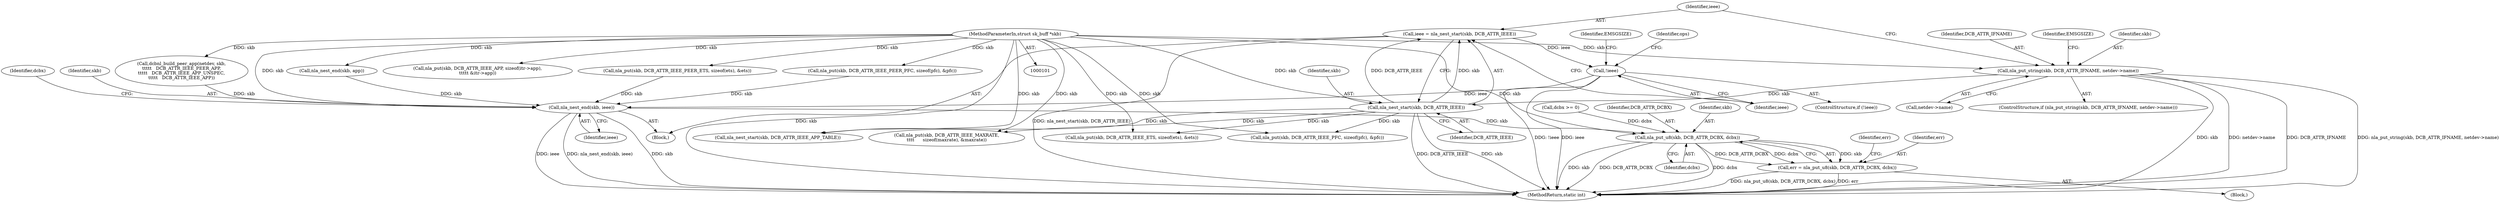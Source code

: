 digraph "0_linux_29cd8ae0e1a39e239a3a7b67da1986add1199fc0_1@pointer" {
"1000126" [label="(Call,ieee = nla_nest_start(skb, DCB_ATTR_IEEE))"];
"1000128" [label="(Call,nla_nest_start(skb, DCB_ATTR_IEEE))"];
"1000117" [label="(Call,nla_put_string(skb, DCB_ATTR_IFNAME, netdev->name))"];
"1000102" [label="(MethodParameterIn,struct sk_buff *skb)"];
"1000132" [label="(Call,!ieee)"];
"1000390" [label="(Call,nla_nest_end(skb, ieee))"];
"1000400" [label="(Call,nla_put_u8(skb, DCB_ATTR_DCBX, dcbx))"];
"1000398" [label="(Call,err = nla_put_u8(skb, DCB_ATTR_DCBX, dcbx))"];
"1000129" [label="(Identifier,skb)"];
"1000116" [label="(ControlStructure,if (nla_put_string(skb, DCB_ATTR_IFNAME, netdev->name)))"];
"1000392" [label="(Identifier,ieee)"];
"1000118" [label="(Identifier,skb)"];
"1000131" [label="(ControlStructure,if (!ieee))"];
"1000394" [label="(Call,dcbx >= 0)"];
"1000358" [label="(Call,nla_put(skb, DCB_ATTR_IEEE_PEER_PFC, sizeof(pfc), &pfc))"];
"1000127" [label="(Identifier,ieee)"];
"1000263" [label="(Call,nla_put(skb, DCB_ATTR_IEEE_APP, sizeof(itr->app),\n\t\t\t\t\t &itr->app))"];
"1000403" [label="(Identifier,dcbx)"];
"1000139" [label="(Identifier,ops)"];
"1000402" [label="(Identifier,DCB_ATTR_DCBX)"];
"1000401" [label="(Identifier,skb)"];
"1000128" [label="(Call,nla_nest_start(skb, DCB_ATTR_IEEE))"];
"1000398" [label="(Call,err = nla_put_u8(skb, DCB_ATTR_DCBX, dcbx))"];
"1000326" [label="(Call,nla_put(skb, DCB_ATTR_IEEE_PEER_ETS, sizeof(ets), &ets))"];
"1000119" [label="(Identifier,DCB_ATTR_IFNAME)"];
"1000104" [label="(Block,)"];
"1000395" [label="(Identifier,dcbx)"];
"1000397" [label="(Block,)"];
"1000136" [label="(Identifier,EMSGSIZE)"];
"1000132" [label="(Call,!ieee)"];
"1000239" [label="(Call,nla_nest_start(skb, DCB_ATTR_IEEE_APP_TABLE))"];
"1000193" [label="(Call,nla_put(skb, DCB_ATTR_IEEE_MAXRATE,\n\t\t\t\t      sizeof(maxrate), &maxrate))"];
"1000405" [label="(Identifier,err)"];
"1000126" [label="(Call,ieee = nla_nest_start(skb, DCB_ATTR_IEEE))"];
"1000411" [label="(MethodReturn,static int)"];
"1000120" [label="(Call,netdev->name)"];
"1000130" [label="(Identifier,DCB_ATTR_IEEE)"];
"1000125" [label="(Identifier,EMSGSIZE)"];
"1000379" [label="(Call,dcbnl_build_peer_app(netdev, skb,\n\t\t\t\t\t   DCB_ATTR_IEEE_PEER_APP,\n\t\t\t\t\t   DCB_ATTR_IEEE_APP_UNSPEC,\n\t\t\t\t\t   DCB_ATTR_IEEE_APP))"];
"1000391" [label="(Identifier,skb)"];
"1000159" [label="(Call,nla_put(skb, DCB_ATTR_IEEE_ETS, sizeof(ets), &ets))"];
"1000102" [label="(MethodParameterIn,struct sk_buff *skb)"];
"1000400" [label="(Call,nla_put_u8(skb, DCB_ATTR_DCBX, dcbx))"];
"1000301" [label="(Call,nla_nest_end(skb, app))"];
"1000133" [label="(Identifier,ieee)"];
"1000227" [label="(Call,nla_put(skb, DCB_ATTR_IEEE_PFC, sizeof(pfc), &pfc))"];
"1000390" [label="(Call,nla_nest_end(skb, ieee))"];
"1000399" [label="(Identifier,err)"];
"1000117" [label="(Call,nla_put_string(skb, DCB_ATTR_IFNAME, netdev->name))"];
"1000126" -> "1000104"  [label="AST: "];
"1000126" -> "1000128"  [label="CFG: "];
"1000127" -> "1000126"  [label="AST: "];
"1000128" -> "1000126"  [label="AST: "];
"1000133" -> "1000126"  [label="CFG: "];
"1000126" -> "1000411"  [label="DDG: nla_nest_start(skb, DCB_ATTR_IEEE)"];
"1000128" -> "1000126"  [label="DDG: skb"];
"1000128" -> "1000126"  [label="DDG: DCB_ATTR_IEEE"];
"1000126" -> "1000132"  [label="DDG: ieee"];
"1000128" -> "1000130"  [label="CFG: "];
"1000129" -> "1000128"  [label="AST: "];
"1000130" -> "1000128"  [label="AST: "];
"1000128" -> "1000411"  [label="DDG: DCB_ATTR_IEEE"];
"1000128" -> "1000411"  [label="DDG: skb"];
"1000117" -> "1000128"  [label="DDG: skb"];
"1000102" -> "1000128"  [label="DDG: skb"];
"1000128" -> "1000159"  [label="DDG: skb"];
"1000128" -> "1000193"  [label="DDG: skb"];
"1000128" -> "1000227"  [label="DDG: skb"];
"1000128" -> "1000239"  [label="DDG: skb"];
"1000117" -> "1000116"  [label="AST: "];
"1000117" -> "1000120"  [label="CFG: "];
"1000118" -> "1000117"  [label="AST: "];
"1000119" -> "1000117"  [label="AST: "];
"1000120" -> "1000117"  [label="AST: "];
"1000125" -> "1000117"  [label="CFG: "];
"1000127" -> "1000117"  [label="CFG: "];
"1000117" -> "1000411"  [label="DDG: nla_put_string(skb, DCB_ATTR_IFNAME, netdev->name)"];
"1000117" -> "1000411"  [label="DDG: skb"];
"1000117" -> "1000411"  [label="DDG: netdev->name"];
"1000117" -> "1000411"  [label="DDG: DCB_ATTR_IFNAME"];
"1000102" -> "1000117"  [label="DDG: skb"];
"1000102" -> "1000101"  [label="AST: "];
"1000102" -> "1000411"  [label="DDG: skb"];
"1000102" -> "1000159"  [label="DDG: skb"];
"1000102" -> "1000193"  [label="DDG: skb"];
"1000102" -> "1000227"  [label="DDG: skb"];
"1000102" -> "1000239"  [label="DDG: skb"];
"1000102" -> "1000263"  [label="DDG: skb"];
"1000102" -> "1000301"  [label="DDG: skb"];
"1000102" -> "1000326"  [label="DDG: skb"];
"1000102" -> "1000358"  [label="DDG: skb"];
"1000102" -> "1000379"  [label="DDG: skb"];
"1000102" -> "1000390"  [label="DDG: skb"];
"1000102" -> "1000400"  [label="DDG: skb"];
"1000132" -> "1000131"  [label="AST: "];
"1000132" -> "1000133"  [label="CFG: "];
"1000133" -> "1000132"  [label="AST: "];
"1000136" -> "1000132"  [label="CFG: "];
"1000139" -> "1000132"  [label="CFG: "];
"1000132" -> "1000411"  [label="DDG: !ieee"];
"1000132" -> "1000411"  [label="DDG: ieee"];
"1000132" -> "1000390"  [label="DDG: ieee"];
"1000390" -> "1000104"  [label="AST: "];
"1000390" -> "1000392"  [label="CFG: "];
"1000391" -> "1000390"  [label="AST: "];
"1000392" -> "1000390"  [label="AST: "];
"1000395" -> "1000390"  [label="CFG: "];
"1000390" -> "1000411"  [label="DDG: ieee"];
"1000390" -> "1000411"  [label="DDG: nla_nest_end(skb, ieee)"];
"1000390" -> "1000411"  [label="DDG: skb"];
"1000301" -> "1000390"  [label="DDG: skb"];
"1000326" -> "1000390"  [label="DDG: skb"];
"1000379" -> "1000390"  [label="DDG: skb"];
"1000358" -> "1000390"  [label="DDG: skb"];
"1000390" -> "1000400"  [label="DDG: skb"];
"1000400" -> "1000398"  [label="AST: "];
"1000400" -> "1000403"  [label="CFG: "];
"1000401" -> "1000400"  [label="AST: "];
"1000402" -> "1000400"  [label="AST: "];
"1000403" -> "1000400"  [label="AST: "];
"1000398" -> "1000400"  [label="CFG: "];
"1000400" -> "1000411"  [label="DDG: skb"];
"1000400" -> "1000411"  [label="DDG: DCB_ATTR_DCBX"];
"1000400" -> "1000411"  [label="DDG: dcbx"];
"1000400" -> "1000398"  [label="DDG: skb"];
"1000400" -> "1000398"  [label="DDG: DCB_ATTR_DCBX"];
"1000400" -> "1000398"  [label="DDG: dcbx"];
"1000394" -> "1000400"  [label="DDG: dcbx"];
"1000398" -> "1000397"  [label="AST: "];
"1000399" -> "1000398"  [label="AST: "];
"1000405" -> "1000398"  [label="CFG: "];
"1000398" -> "1000411"  [label="DDG: nla_put_u8(skb, DCB_ATTR_DCBX, dcbx)"];
"1000398" -> "1000411"  [label="DDG: err"];
}
